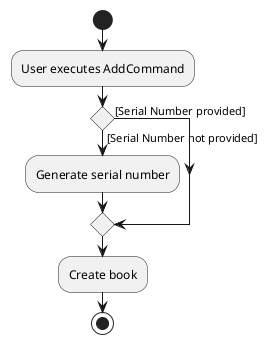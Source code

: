@startuml
start
:User executes AddCommand;
if () then ([Serial Number not provided])
    :Generate serial number;
else ([Serial Number provided])
endif
:Create book;
stop
@enduml